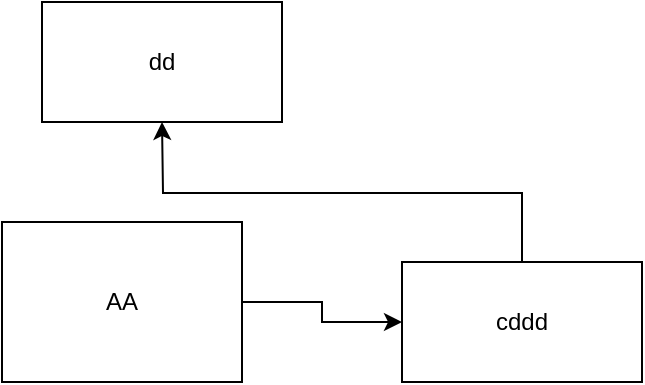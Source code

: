 <mxfile version="17.4.6" type="github">
  <diagram id="VDK6aByDvDrFFNNLJWZu" name="ÃÂ§ÃÂ¬ÃÂ¬ 1 ÃÂ©ÃÂ¡ÃÂµ">
    <mxGraphModel dx="1422" dy="762" grid="1" gridSize="10" guides="1" tooltips="1" connect="1" arrows="1" fold="1" page="1" pageScale="1" pageWidth="827" pageHeight="1169" math="0" shadow="0">
      <root>
        <mxCell id="0" />
        <mxCell id="1" parent="0" />
        <mxCell id="WQWlx0ixhCpkncUQ-owe-3" value="" style="edgeStyle=orthogonalEdgeStyle;rounded=0;orthogonalLoop=1;jettySize=auto;html=1;" parent="1" source="WQWlx0ixhCpkncUQ-owe-1" target="WQWlx0ixhCpkncUQ-owe-2" edge="1">
          <mxGeometry relative="1" as="geometry" />
        </mxCell>
        <mxCell id="WQWlx0ixhCpkncUQ-owe-1" value="AA" style="rounded=0;whiteSpace=wrap;html=1;" parent="1" vertex="1">
          <mxGeometry x="140" y="270" width="120" height="80" as="geometry" />
        </mxCell>
        <mxCell id="HDr_tRibk5UZgyrvD1vS-1" style="edgeStyle=orthogonalEdgeStyle;rounded=0;orthogonalLoop=1;jettySize=auto;html=1;exitX=0.5;exitY=0;exitDx=0;exitDy=0;" parent="1" source="WQWlx0ixhCpkncUQ-owe-2" edge="1">
          <mxGeometry relative="1" as="geometry">
            <mxPoint x="220" y="220" as="targetPoint" />
          </mxGeometry>
        </mxCell>
        <mxCell id="WQWlx0ixhCpkncUQ-owe-2" value="cddd" style="rounded=0;whiteSpace=wrap;html=1;" parent="1" vertex="1">
          <mxGeometry x="340" y="290" width="120" height="60" as="geometry" />
        </mxCell>
        <mxCell id="yJlsOYpROjirQ3XayOsa-1" value="dd" style="rounded=0;whiteSpace=wrap;html=1;" vertex="1" parent="1">
          <mxGeometry x="160" y="160" width="120" height="60" as="geometry" />
        </mxCell>
      </root>
    </mxGraphModel>
  </diagram>
</mxfile>
